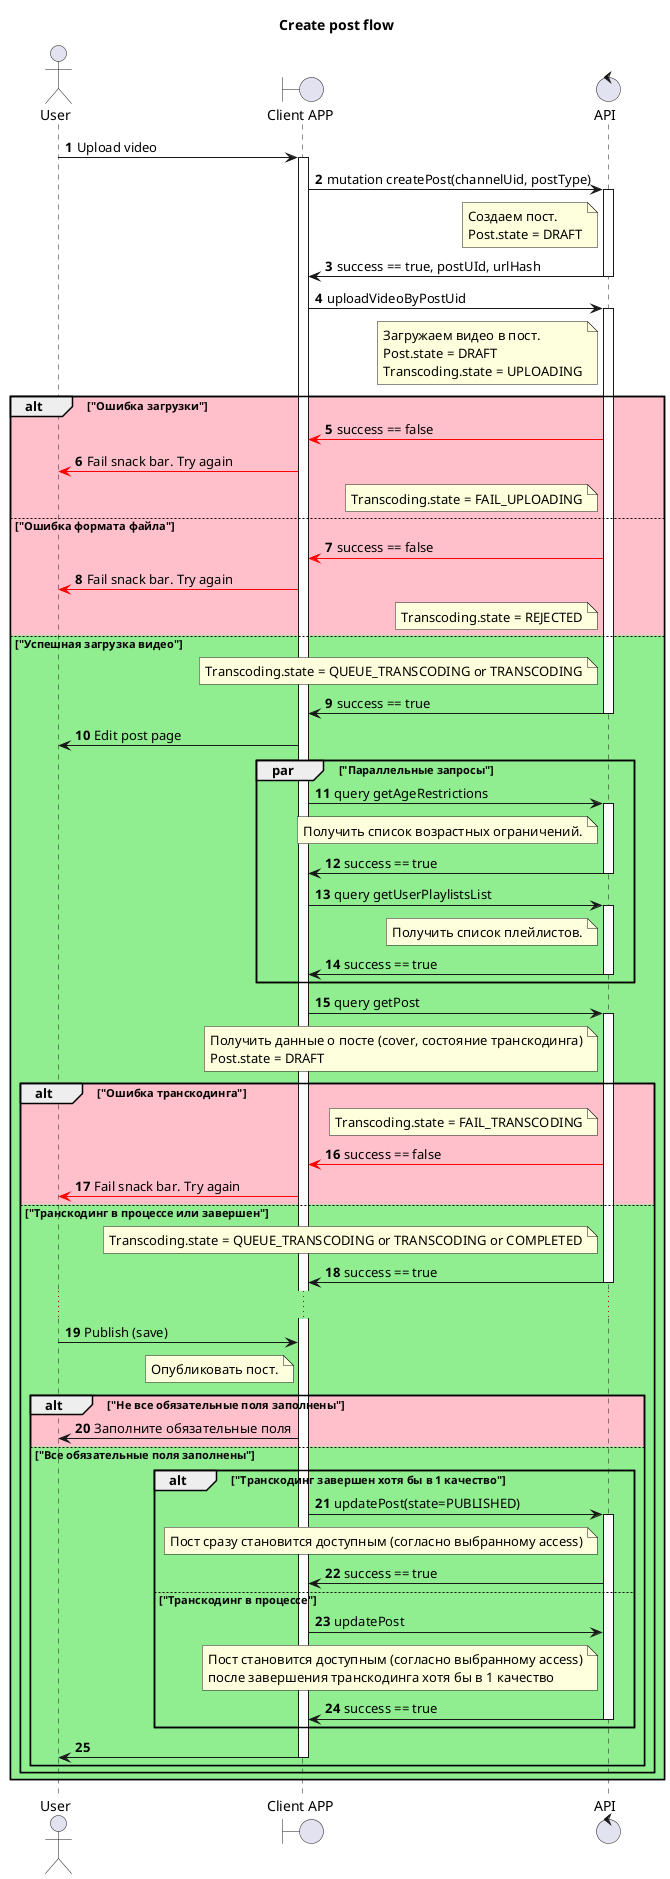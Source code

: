 @startuml
'https://plantuml.com/sequence-diagram

title "Create post flow"
actor User as U
boundary "Client APP" as GUI
control "API" as A

autonumber

U -> GUI: Upload video
activate GUI
GUI -> A: mutation createPost(channelUid, postType)
activate A
note left A
Создаем пост.
Post.state = DRAFT
end note
A -> GUI: success == true, postUId, urlHash
deactivate A

GUI -> A: uploadVideoByPostUid
activate A
note left A
Загружаем видео в пост.
Post.state = DRAFT
Transcoding.state = UPLOADING
end note
alt #Pink "Ошибка загрузки"
A -[#Red]> GUI: success == false
GUI -[#Red]> U: Fail snack bar. Try again
note left A
Transcoding.state = FAIL_UPLOADING
end note
else  #Pink "Ошибка формата файла"
A -[#Red]> GUI: success == false
GUI -[#Red]> U: Fail snack bar. Try again
note left A
Transcoding.state = REJECTED
end note
else #LightGreen "Успешная загрузка видео"
note left A
Transcoding.state = QUEUE_TRANSCODING or TRANSCODING
end note
A -> GUI: success == true
deactivate A
GUI -> U: Edit post page

par "Параллельные запросы"
GUI -> A: query getAgeRestrictions
activate A
note left A
Получить список возрастных ограничений.
end note
A -> GUI: success == true
deactivate A

GUI -> A: query getUserPlaylistsList
activate A
note left A
Получить список плейлистов.
end note
A -> GUI: success == true
deactivate A
end par


GUI -> A: query getPost
activate A
note left A
Получить данные о посте (cover, состояние транскодинга)
Post.state = DRAFT
end note

alt #Pink "Ошибка транскодинга"
note left A
Transcoding.state = FAIL_TRANSCODING
end note
A -[#Red]> GUI: success == false
GUI -[#Red]> U: Fail snack bar. Try again
else #LightGreen "Транскодинг в процессе или завершен"
note left A
Transcoding.state = QUEUE_TRANSCODING or TRANSCODING or COMPLETED
end note
A -> GUI: success == true
deactivate A
...

U -> GUI: Publish (save)
note left GUI
Опубликовать пост.
end note
alt #Pink "Не все обязательные поля заполнены"
GUI -> U: Заполните обязательные поля
else #LightGreen "Все обязательные поля заполнены"
alt "Транскодинг завершен хотя бы в 1 качество"
GUI -> A: updatePost(state=PUBLISHED)
activate A
note left A
Пост сразу становится доступным (согласно выбранному access)
end note
A -> GUI: success == true
else "Транскодинг в процессе"
GUI -> A: updatePost
note left A
Пост становится доступным (согласно выбранному access)
после завершения транскодинга хотя бы в 1 качество
end note
A -> GUI: success == true
deactivate A
end
GUI -> U:
deactivate GUI
end
end alt
end alt
@enduml